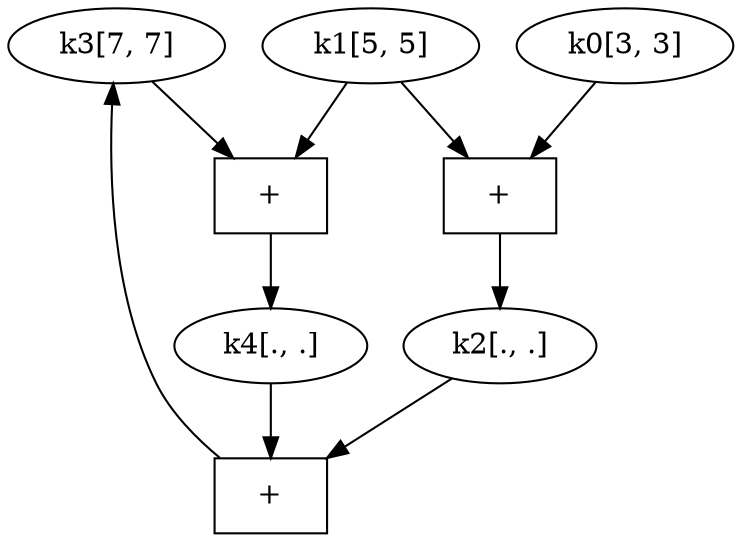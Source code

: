 digraph "First graph" {
  k3 [label=" k3[7, 7] "]
  k2 [label=" k2[., .] "]
  k1 [label=" k1[5, 5] "]
  k0 [label=" k0[3, 3] "]
  k4 [label=" k4[., .] "]
  377440 [shape=box,label =" + "]
  k0 -> 377440
  k1 -> 377440
  377440 -> k2

  378760 [shape=box,label =" + "]
  k1 -> 378760
  k3 -> 378760
  378760 -> k4

  407112 [shape=box,label =" + "]
  k2 -> 407112
  k4 -> 407112
  407112 -> k3

}
